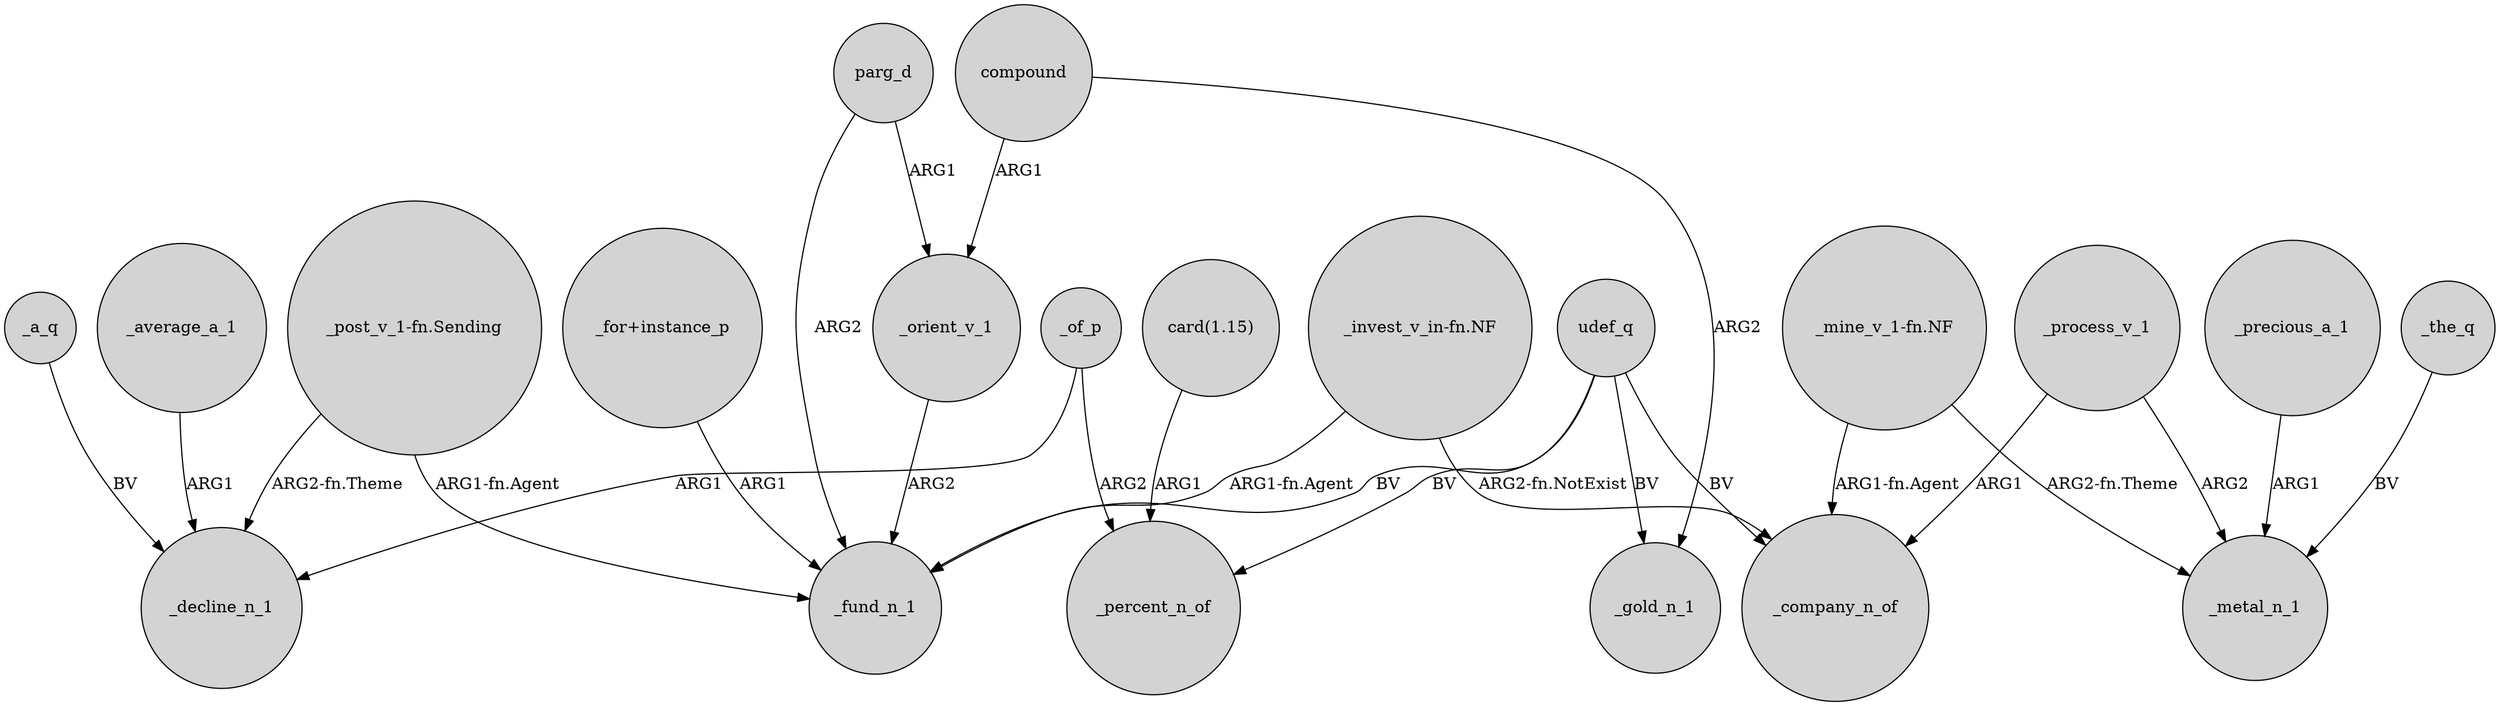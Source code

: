 digraph {
	node [shape=circle style=filled]
	_of_p -> _decline_n_1 [label=ARG1]
	parg_d -> _orient_v_1 [label=ARG1]
	"_post_v_1-fn.Sending" -> _decline_n_1 [label="ARG2-fn.Theme"]
	"_post_v_1-fn.Sending" -> _fund_n_1 [label="ARG1-fn.Agent"]
	compound -> _gold_n_1 [label=ARG2]
	"card(1.15)" -> _percent_n_of [label=ARG1]
	"_mine_v_1-fn.NF" -> _metal_n_1 [label="ARG2-fn.Theme"]
	"_invest_v_in-fn.NF" -> _fund_n_1 [label="ARG1-fn.Agent"]
	parg_d -> _fund_n_1 [label=ARG2]
	_a_q -> _decline_n_1 [label=BV]
	_of_p -> _percent_n_of [label=ARG2]
	"_for+instance_p" -> _fund_n_1 [label=ARG1]
	"_invest_v_in-fn.NF" -> _company_n_of [label="ARG2-fn.NotExist"]
	udef_q -> _gold_n_1 [label=BV]
	_process_v_1 -> _metal_n_1 [label=ARG2]
	_orient_v_1 -> _fund_n_1 [label=ARG2]
	_precious_a_1 -> _metal_n_1 [label=ARG1]
	udef_q -> _fund_n_1 [label=BV]
	compound -> _orient_v_1 [label=ARG1]
	_process_v_1 -> _company_n_of [label=ARG1]
	_average_a_1 -> _decline_n_1 [label=ARG1]
	udef_q -> _percent_n_of [label=BV]
	udef_q -> _company_n_of [label=BV]
	"_mine_v_1-fn.NF" -> _company_n_of [label="ARG1-fn.Agent"]
	_the_q -> _metal_n_1 [label=BV]
}
